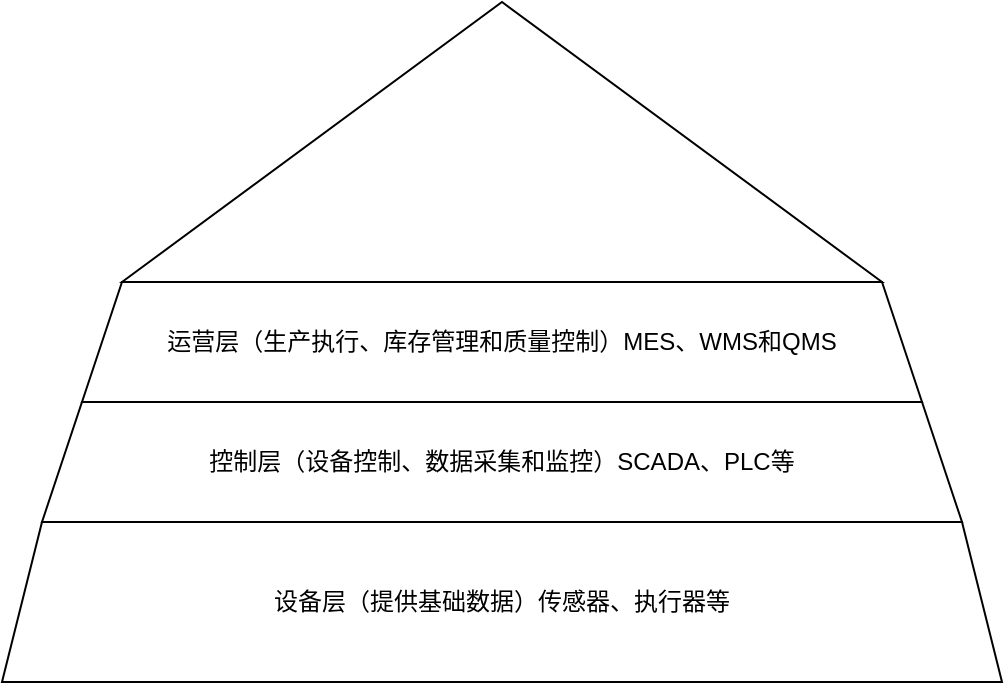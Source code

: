 <mxfile version="26.1.0">
  <diagram name="第 1 页" id="7N0UxWFRY3nmoFxoL28t">
    <mxGraphModel dx="1434" dy="738" grid="1" gridSize="10" guides="1" tooltips="1" connect="1" arrows="1" fold="1" page="1" pageScale="1" pageWidth="827" pageHeight="1169" math="0" shadow="0">
      <root>
        <mxCell id="0" />
        <mxCell id="1" parent="0" />
        <mxCell id="RWw70aQlsyqfQJQjgOHQ-1" value="设备层（提供基础数据）传感器、执行器等" style="shape=trapezoid;perimeter=trapezoidPerimeter;whiteSpace=wrap;html=1;fixedSize=1;" vertex="1" parent="1">
          <mxGeometry x="180" y="450" width="500" height="80" as="geometry" />
        </mxCell>
        <mxCell id="RWw70aQlsyqfQJQjgOHQ-2" value="控制层（设备控制、数据采集和监控）SCADA、PLC等" style="shape=trapezoid;perimeter=trapezoidPerimeter;whiteSpace=wrap;html=1;fixedSize=1;" vertex="1" parent="1">
          <mxGeometry x="200" y="390" width="460" height="60" as="geometry" />
        </mxCell>
        <mxCell id="RWw70aQlsyqfQJQjgOHQ-3" value="运营层（生产执行、库存管理和质量控制）MES、WMS和QMS" style="shape=trapezoid;perimeter=trapezoidPerimeter;whiteSpace=wrap;html=1;fixedSize=1;" vertex="1" parent="1">
          <mxGeometry x="220" y="330" width="420" height="60" as="geometry" />
        </mxCell>
        <mxCell id="RWw70aQlsyqfQJQjgOHQ-5" value="" style="verticalLabelPosition=bottom;verticalAlign=top;html=1;shape=mxgraph.basic.acute_triangle;dx=0.5;" vertex="1" parent="1">
          <mxGeometry x="240" y="190" width="380" height="140" as="geometry" />
        </mxCell>
      </root>
    </mxGraphModel>
  </diagram>
</mxfile>
